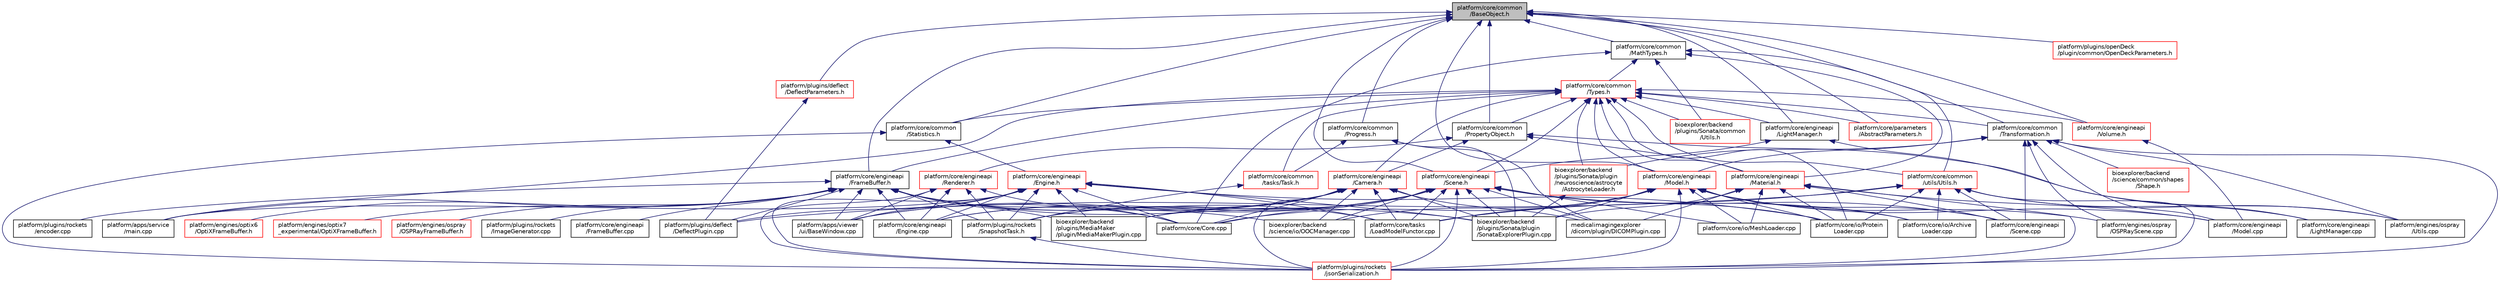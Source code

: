 digraph "platform/core/common/BaseObject.h"
{
 // LATEX_PDF_SIZE
  edge [fontname="Helvetica",fontsize="10",labelfontname="Helvetica",labelfontsize="10"];
  node [fontname="Helvetica",fontsize="10",shape=record];
  Node1 [label="platform/core/common\l/BaseObject.h",height=0.2,width=0.4,color="black", fillcolor="grey75", style="filled", fontcolor="black",tooltip=" "];
  Node1 -> Node2 [dir="back",color="midnightblue",fontsize="10",style="solid",fontname="Helvetica"];
  Node2 [label="platform/core/common\l/MathTypes.h",height=0.2,width=0.4,color="black", fillcolor="white", style="filled",URL="$d5/d55/MathTypes_8h.html",tooltip=" "];
  Node2 -> Node3 [dir="back",color="midnightblue",fontsize="10",style="solid",fontname="Helvetica"];
  Node3 [label="platform/core/common\l/Types.h",height=0.2,width=0.4,color="red", fillcolor="white", style="filled",URL="$de/d53/platform_2core_2common_2Types_8h.html",tooltip=" "];
  Node3 -> Node5 [dir="back",color="midnightblue",fontsize="10",style="solid",fontname="Helvetica"];
  Node5 [label="platform/apps/service\l/main.cpp",height=0.2,width=0.4,color="black", fillcolor="white", style="filled",URL="$d9/d1c/service_2main_8cpp.html",tooltip=" "];
  Node3 -> Node205 [dir="back",color="midnightblue",fontsize="10",style="solid",fontname="Helvetica"];
  Node205 [label="platform/core/common\l/PropertyObject.h",height=0.2,width=0.4,color="black", fillcolor="white", style="filled",URL="$d4/d17/PropertyObject_8h.html",tooltip=" "];
  Node205 -> Node206 [dir="back",color="midnightblue",fontsize="10",style="solid",fontname="Helvetica"];
  Node206 [label="platform/core/engineapi\l/Camera.h",height=0.2,width=0.4,color="red", fillcolor="white", style="filled",URL="$dd/de4/Camera_8h.html",tooltip=" "];
  Node206 -> Node8 [dir="back",color="midnightblue",fontsize="10",style="solid",fontname="Helvetica"];
  Node8 [label="platform/apps/viewer\l/ui/BaseWindow.cpp",height=0.2,width=0.4,color="black", fillcolor="white", style="filled",URL="$de/d43/BaseWindow_8cpp.html",tooltip=" "];
  Node206 -> Node23 [dir="back",color="midnightblue",fontsize="10",style="solid",fontname="Helvetica"];
  Node23 [label="platform/core/Core.cpp",height=0.2,width=0.4,color="black", fillcolor="white", style="filled",URL="$d6/d27/Core_8cpp.html",tooltip=" "];
  Node206 -> Node157 [dir="back",color="midnightblue",fontsize="10",style="solid",fontname="Helvetica"];
  Node157 [label="platform/core/engineapi\l/Engine.cpp",height=0.2,width=0.4,color="black", fillcolor="white", style="filled",URL="$d6/d0c/Engine_8cpp.html",tooltip=" "];
  Node206 -> Node37 [dir="back",color="midnightblue",fontsize="10",style="solid",fontname="Helvetica"];
  Node37 [label="platform/core/tasks\l/LoadModelFunctor.cpp",height=0.2,width=0.4,color="black", fillcolor="white", style="filled",URL="$dd/d96/LoadModelFunctor_8cpp.html",tooltip=" "];
  Node206 -> Node34 [dir="back",color="midnightblue",fontsize="10",style="solid",fontname="Helvetica"];
  Node34 [label="platform/plugins/rockets\l/jsonSerialization.h",height=0.2,width=0.4,color="red", fillcolor="white", style="filled",URL="$d4/d2c/jsonSerialization_8h.html",tooltip=" "];
  Node206 -> Node179 [dir="back",color="midnightblue",fontsize="10",style="solid",fontname="Helvetica"];
  Node179 [label="platform/plugins/rockets\l/SnapshotTask.h",height=0.2,width=0.4,color="black", fillcolor="white", style="filled",URL="$d4/de5/SnapshotTask_8h.html",tooltip=" "];
  Node179 -> Node34 [dir="back",color="midnightblue",fontsize="10",style="solid",fontname="Helvetica"];
  Node206 -> Node16 [dir="back",color="midnightblue",fontsize="10",style="solid",fontname="Helvetica"];
  Node16 [label="medicalimagingexplorer\l/dicom/plugin/DICOMPlugin.cpp",height=0.2,width=0.4,color="black", fillcolor="white", style="filled",URL="$d6/d10/DICOMPlugin_8cpp.html",tooltip=" "];
  Node206 -> Node63 [dir="back",color="midnightblue",fontsize="10",style="solid",fontname="Helvetica"];
  Node63 [label="bioexplorer/backend\l/science/io/OOCManager.cpp",height=0.2,width=0.4,color="black", fillcolor="white", style="filled",URL="$de/d91/OOCManager_8cpp.html",tooltip=" "];
  Node206 -> Node18 [dir="back",color="midnightblue",fontsize="10",style="solid",fontname="Helvetica"];
  Node18 [label="bioexplorer/backend\l/plugins/MediaMaker\l/plugin/MediaMakerPlugin.cpp",height=0.2,width=0.4,color="black", fillcolor="white", style="filled",URL="$dd/d9e/MediaMakerPlugin_8cpp.html",tooltip=" "];
  Node206 -> Node20 [dir="back",color="midnightblue",fontsize="10",style="solid",fontname="Helvetica"];
  Node20 [label="bioexplorer/backend\l/plugins/Sonata/plugin\l/SonataExplorerPlugin.cpp",height=0.2,width=0.4,color="black", fillcolor="white", style="filled",URL="$d4/d2c/SonataExplorerPlugin_8cpp.html",tooltip=" "];
  Node205 -> Node195 [dir="back",color="midnightblue",fontsize="10",style="solid",fontname="Helvetica"];
  Node195 [label="platform/core/engineapi\l/Material.h",height=0.2,width=0.4,color="red", fillcolor="white", style="filled",URL="$df/d12/Material_8h.html",tooltip=" "];
  Node195 -> Node24 [dir="back",color="midnightblue",fontsize="10",style="solid",fontname="Helvetica"];
  Node24 [label="platform/core/engineapi\l/Model.cpp",height=0.2,width=0.4,color="black", fillcolor="white", style="filled",URL="$dd/d2e/Model_8cpp.html",tooltip=" "];
  Node195 -> Node25 [dir="back",color="midnightblue",fontsize="10",style="solid",fontname="Helvetica"];
  Node25 [label="platform/core/engineapi\l/Scene.cpp",height=0.2,width=0.4,color="black", fillcolor="white", style="filled",URL="$de/d15/Scene_8cpp.html",tooltip=" "];
  Node195 -> Node27 [dir="back",color="midnightblue",fontsize="10",style="solid",fontname="Helvetica"];
  Node27 [label="platform/core/io/MeshLoader.cpp",height=0.2,width=0.4,color="black", fillcolor="white", style="filled",URL="$d2/d87/MeshLoader_8cpp.html",tooltip=" "];
  Node195 -> Node28 [dir="back",color="midnightblue",fontsize="10",style="solid",fontname="Helvetica"];
  Node28 [label="platform/core/io/Protein\lLoader.cpp",height=0.2,width=0.4,color="black", fillcolor="white", style="filled",URL="$db/d01/ProteinLoader_8cpp.html",tooltip=" "];
  Node195 -> Node34 [dir="back",color="midnightblue",fontsize="10",style="solid",fontname="Helvetica"];
  Node195 -> Node16 [dir="back",color="midnightblue",fontsize="10",style="solid",fontname="Helvetica"];
  Node195 -> Node20 [dir="back",color="midnightblue",fontsize="10",style="solid",fontname="Helvetica"];
  Node205 -> Node228 [dir="back",color="midnightblue",fontsize="10",style="solid",fontname="Helvetica"];
  Node228 [label="platform/core/engineapi\l/Renderer.h",height=0.2,width=0.4,color="red", fillcolor="white", style="filled",URL="$d8/db2/Renderer_8h.html",tooltip=" "];
  Node228 -> Node8 [dir="back",color="midnightblue",fontsize="10",style="solid",fontname="Helvetica"];
  Node228 -> Node23 [dir="back",color="midnightblue",fontsize="10",style="solid",fontname="Helvetica"];
  Node228 -> Node157 [dir="back",color="midnightblue",fontsize="10",style="solid",fontname="Helvetica"];
  Node228 -> Node34 [dir="back",color="midnightblue",fontsize="10",style="solid",fontname="Helvetica"];
  Node228 -> Node179 [dir="back",color="midnightblue",fontsize="10",style="solid",fontname="Helvetica"];
  Node205 -> Node230 [dir="back",color="midnightblue",fontsize="10",style="solid",fontname="Helvetica"];
  Node230 [label="platform/engines/ospray\l/Utils.cpp",height=0.2,width=0.4,color="black", fillcolor="white", style="filled",URL="$dc/d1b/platform_2engines_2ospray_2Utils_8cpp.html",tooltip=" "];
  Node3 -> Node260 [dir="back",color="midnightblue",fontsize="10",style="solid",fontname="Helvetica"];
  Node260 [label="platform/core/common\l/Statistics.h",height=0.2,width=0.4,color="black", fillcolor="white", style="filled",URL="$d1/dd6/Statistics_8h.html",tooltip=" "];
  Node260 -> Node231 [dir="back",color="midnightblue",fontsize="10",style="solid",fontname="Helvetica"];
  Node231 [label="platform/core/engineapi\l/Engine.h",height=0.2,width=0.4,color="red", fillcolor="white", style="filled",URL="$d1/dd4/Engine_8h.html",tooltip=" "];
  Node231 -> Node5 [dir="back",color="midnightblue",fontsize="10",style="solid",fontname="Helvetica"];
  Node231 -> Node8 [dir="back",color="midnightblue",fontsize="10",style="solid",fontname="Helvetica"];
  Node231 -> Node23 [dir="back",color="midnightblue",fontsize="10",style="solid",fontname="Helvetica"];
  Node231 -> Node157 [dir="back",color="midnightblue",fontsize="10",style="solid",fontname="Helvetica"];
  Node231 -> Node28 [dir="back",color="midnightblue",fontsize="10",style="solid",fontname="Helvetica"];
  Node231 -> Node37 [dir="back",color="midnightblue",fontsize="10",style="solid",fontname="Helvetica"];
  Node231 -> Node12 [dir="back",color="midnightblue",fontsize="10",style="solid",fontname="Helvetica"];
  Node12 [label="platform/plugins/deflect\l/DeflectPlugin.cpp",height=0.2,width=0.4,color="black", fillcolor="white", style="filled",URL="$d8/d57/DeflectPlugin_8cpp.html",tooltip=" "];
  Node231 -> Node34 [dir="back",color="midnightblue",fontsize="10",style="solid",fontname="Helvetica"];
  Node231 -> Node179 [dir="back",color="midnightblue",fontsize="10",style="solid",fontname="Helvetica"];
  Node231 -> Node18 [dir="back",color="midnightblue",fontsize="10",style="solid",fontname="Helvetica"];
  Node231 -> Node20 [dir="back",color="midnightblue",fontsize="10",style="solid",fontname="Helvetica"];
  Node260 -> Node34 [dir="back",color="midnightblue",fontsize="10",style="solid",fontname="Helvetica"];
  Node3 -> Node261 [dir="back",color="midnightblue",fontsize="10",style="solid",fontname="Helvetica"];
  Node261 [label="platform/core/common\l/tasks/Task.h",height=0.2,width=0.4,color="red", fillcolor="white", style="filled",URL="$df/d4f/Task_8h.html",tooltip=" "];
  Node261 -> Node179 [dir="back",color="midnightblue",fontsize="10",style="solid",fontname="Helvetica"];
  Node3 -> Node265 [dir="back",color="midnightblue",fontsize="10",style="solid",fontname="Helvetica"];
  Node265 [label="platform/core/common\l/Transformation.h",height=0.2,width=0.4,color="black", fillcolor="white", style="filled",URL="$df/d1e/Transformation_8h.html",tooltip=" "];
  Node265 -> Node24 [dir="back",color="midnightblue",fontsize="10",style="solid",fontname="Helvetica"];
  Node265 -> Node22 [dir="back",color="midnightblue",fontsize="10",style="solid",fontname="Helvetica"];
  Node22 [label="platform/core/engineapi\l/Model.h",height=0.2,width=0.4,color="red", fillcolor="white", style="filled",URL="$d3/d5a/Model_8h.html",tooltip=" "];
  Node22 -> Node23 [dir="back",color="midnightblue",fontsize="10",style="solid",fontname="Helvetica"];
  Node22 -> Node24 [dir="back",color="midnightblue",fontsize="10",style="solid",fontname="Helvetica"];
  Node22 -> Node25 [dir="back",color="midnightblue",fontsize="10",style="solid",fontname="Helvetica"];
  Node22 -> Node26 [dir="back",color="midnightblue",fontsize="10",style="solid",fontname="Helvetica"];
  Node26 [label="platform/core/io/Archive\lLoader.cpp",height=0.2,width=0.4,color="black", fillcolor="white", style="filled",URL="$d6/da5/ArchiveLoader_8cpp.html",tooltip=" "];
  Node22 -> Node27 [dir="back",color="midnightblue",fontsize="10",style="solid",fontname="Helvetica"];
  Node22 -> Node28 [dir="back",color="midnightblue",fontsize="10",style="solid",fontname="Helvetica"];
  Node22 -> Node37 [dir="back",color="midnightblue",fontsize="10",style="solid",fontname="Helvetica"];
  Node22 -> Node51 [dir="back",color="midnightblue",fontsize="10",style="solid",fontname="Helvetica"];
  Node51 [label="platform/engines/ospray\l/OSPRayScene.cpp",height=0.2,width=0.4,color="black", fillcolor="white", style="filled",URL="$d5/dde/OSPRayScene_8cpp.html",tooltip=" "];
  Node22 -> Node34 [dir="back",color="midnightblue",fontsize="10",style="solid",fontname="Helvetica"];
  Node22 -> Node63 [dir="back",color="midnightblue",fontsize="10",style="solid",fontname="Helvetica"];
  Node22 -> Node20 [dir="back",color="midnightblue",fontsize="10",style="solid",fontname="Helvetica"];
  Node265 -> Node25 [dir="back",color="midnightblue",fontsize="10",style="solid",fontname="Helvetica"];
  Node265 -> Node51 [dir="back",color="midnightblue",fontsize="10",style="solid",fontname="Helvetica"];
  Node265 -> Node230 [dir="back",color="midnightblue",fontsize="10",style="solid",fontname="Helvetica"];
  Node265 -> Node34 [dir="back",color="midnightblue",fontsize="10",style="solid",fontname="Helvetica"];
  Node265 -> Node266 [dir="back",color="midnightblue",fontsize="10",style="solid",fontname="Helvetica"];
  Node266 [label="bioexplorer/backend\l/science/common/shapes\l/Shape.h",height=0.2,width=0.4,color="red", fillcolor="white", style="filled",URL="$de/d8f/Shape_8h.html",tooltip=" "];
  Node265 -> Node192 [dir="back",color="midnightblue",fontsize="10",style="solid",fontname="Helvetica"];
  Node192 [label="bioexplorer/backend\l/plugins/Sonata/plugin\l/neuroscience/astrocyte\l/AstrocyteLoader.h",height=0.2,width=0.4,color="red", fillcolor="white", style="filled",URL="$db/d19/AstrocyteLoader_8h.html",tooltip=" "];
  Node192 -> Node20 [dir="back",color="midnightblue",fontsize="10",style="solid",fontname="Helvetica"];
  Node3 -> Node296 [dir="back",color="midnightblue",fontsize="10",style="solid",fontname="Helvetica"];
  Node296 [label="platform/core/common\l/utils/Utils.h",height=0.2,width=0.4,color="red", fillcolor="white", style="filled",URL="$dc/daa/platform_2core_2common_2utils_2Utils_8h.html",tooltip=" "];
  Node296 -> Node169 [dir="back",color="midnightblue",fontsize="10",style="solid",fontname="Helvetica"];
  Node169 [label="platform/core/engineapi\l/LightManager.cpp",height=0.2,width=0.4,color="black", fillcolor="white", style="filled",URL="$d3/d1d/LightManager_8cpp.html",tooltip=" "];
  Node296 -> Node25 [dir="back",color="midnightblue",fontsize="10",style="solid",fontname="Helvetica"];
  Node296 -> Node26 [dir="back",color="midnightblue",fontsize="10",style="solid",fontname="Helvetica"];
  Node296 -> Node28 [dir="back",color="midnightblue",fontsize="10",style="solid",fontname="Helvetica"];
  Node296 -> Node37 [dir="back",color="midnightblue",fontsize="10",style="solid",fontname="Helvetica"];
  Node296 -> Node230 [dir="back",color="midnightblue",fontsize="10",style="solid",fontname="Helvetica"];
  Node296 -> Node12 [dir="back",color="midnightblue",fontsize="10",style="solid",fontname="Helvetica"];
  Node296 -> Node34 [dir="back",color="midnightblue",fontsize="10",style="solid",fontname="Helvetica"];
  Node3 -> Node206 [dir="back",color="midnightblue",fontsize="10",style="solid",fontname="Helvetica"];
  Node3 -> Node287 [dir="back",color="midnightblue",fontsize="10",style="solid",fontname="Helvetica"];
  Node287 [label="platform/core/engineapi\l/FrameBuffer.h",height=0.2,width=0.4,color="black", fillcolor="white", style="filled",URL="$da/d8a/FrameBuffer_8h.html",tooltip=" "];
  Node287 -> Node5 [dir="back",color="midnightblue",fontsize="10",style="solid",fontname="Helvetica"];
  Node287 -> Node8 [dir="back",color="midnightblue",fontsize="10",style="solid",fontname="Helvetica"];
  Node287 -> Node23 [dir="back",color="midnightblue",fontsize="10",style="solid",fontname="Helvetica"];
  Node287 -> Node157 [dir="back",color="midnightblue",fontsize="10",style="solid",fontname="Helvetica"];
  Node287 -> Node288 [dir="back",color="midnightblue",fontsize="10",style="solid",fontname="Helvetica"];
  Node288 [label="platform/core/engineapi\l/FrameBuffer.cpp",height=0.2,width=0.4,color="black", fillcolor="white", style="filled",URL="$dd/db9/FrameBuffer_8cpp.html",tooltip=" "];
  Node287 -> Node37 [dir="back",color="midnightblue",fontsize="10",style="solid",fontname="Helvetica"];
  Node287 -> Node289 [dir="back",color="midnightblue",fontsize="10",style="solid",fontname="Helvetica"];
  Node289 [label="platform/engines/optix6\l/OptiXFrameBuffer.h",height=0.2,width=0.4,color="red", fillcolor="white", style="filled",URL="$d0/d9a/optix6_2OptiXFrameBuffer_8h.html",tooltip=" "];
  Node287 -> Node291 [dir="back",color="midnightblue",fontsize="10",style="solid",fontname="Helvetica"];
  Node291 [label="platform/engines/optix7\l_experimental/OptiXFrameBuffer.h",height=0.2,width=0.4,color="red", fillcolor="white", style="filled",URL="$d4/de5/optix7__experimental_2OptiXFrameBuffer_8h.html",tooltip=" "];
  Node287 -> Node292 [dir="back",color="midnightblue",fontsize="10",style="solid",fontname="Helvetica"];
  Node292 [label="platform/engines/ospray\l/OSPRayFrameBuffer.h",height=0.2,width=0.4,color="red", fillcolor="white", style="filled",URL="$d7/d01/OSPRayFrameBuffer_8h.html",tooltip=" "];
  Node287 -> Node12 [dir="back",color="midnightblue",fontsize="10",style="solid",fontname="Helvetica"];
  Node287 -> Node294 [dir="back",color="midnightblue",fontsize="10",style="solid",fontname="Helvetica"];
  Node294 [label="platform/plugins/rockets\l/encoder.cpp",height=0.2,width=0.4,color="black", fillcolor="white", style="filled",URL="$db/dbc/encoder_8cpp.html",tooltip=" "];
  Node287 -> Node295 [dir="back",color="midnightblue",fontsize="10",style="solid",fontname="Helvetica"];
  Node295 [label="platform/plugins/rockets\l/ImageGenerator.cpp",height=0.2,width=0.4,color="black", fillcolor="white", style="filled",URL="$dd/db2/ImageGenerator_8cpp.html",tooltip=" "];
  Node287 -> Node179 [dir="back",color="midnightblue",fontsize="10",style="solid",fontname="Helvetica"];
  Node287 -> Node63 [dir="back",color="midnightblue",fontsize="10",style="solid",fontname="Helvetica"];
  Node287 -> Node18 [dir="back",color="midnightblue",fontsize="10",style="solid",fontname="Helvetica"];
  Node287 -> Node20 [dir="back",color="midnightblue",fontsize="10",style="solid",fontname="Helvetica"];
  Node3 -> Node299 [dir="back",color="midnightblue",fontsize="10",style="solid",fontname="Helvetica"];
  Node299 [label="platform/core/engineapi\l/LightManager.h",height=0.2,width=0.4,color="black", fillcolor="white", style="filled",URL="$dd/d9a/LightManager_8h.html",tooltip=" "];
  Node299 -> Node169 [dir="back",color="midnightblue",fontsize="10",style="solid",fontname="Helvetica"];
  Node299 -> Node173 [dir="back",color="midnightblue",fontsize="10",style="solid",fontname="Helvetica"];
  Node173 [label="platform/core/engineapi\l/Scene.h",height=0.2,width=0.4,color="red", fillcolor="white", style="filled",URL="$d5/d2d/Scene_8h.html",tooltip=" "];
  Node173 -> Node8 [dir="back",color="midnightblue",fontsize="10",style="solid",fontname="Helvetica"];
  Node173 -> Node23 [dir="back",color="midnightblue",fontsize="10",style="solid",fontname="Helvetica"];
  Node173 -> Node157 [dir="back",color="midnightblue",fontsize="10",style="solid",fontname="Helvetica"];
  Node173 -> Node25 [dir="back",color="midnightblue",fontsize="10",style="solid",fontname="Helvetica"];
  Node173 -> Node26 [dir="back",color="midnightblue",fontsize="10",style="solid",fontname="Helvetica"];
  Node173 -> Node27 [dir="back",color="midnightblue",fontsize="10",style="solid",fontname="Helvetica"];
  Node173 -> Node28 [dir="back",color="midnightblue",fontsize="10",style="solid",fontname="Helvetica"];
  Node173 -> Node37 [dir="back",color="midnightblue",fontsize="10",style="solid",fontname="Helvetica"];
  Node173 -> Node34 [dir="back",color="midnightblue",fontsize="10",style="solid",fontname="Helvetica"];
  Node173 -> Node179 [dir="back",color="midnightblue",fontsize="10",style="solid",fontname="Helvetica"];
  Node173 -> Node16 [dir="back",color="midnightblue",fontsize="10",style="solid",fontname="Helvetica"];
  Node173 -> Node63 [dir="back",color="midnightblue",fontsize="10",style="solid",fontname="Helvetica"];
  Node173 -> Node18 [dir="back",color="midnightblue",fontsize="10",style="solid",fontname="Helvetica"];
  Node173 -> Node20 [dir="back",color="midnightblue",fontsize="10",style="solid",fontname="Helvetica"];
  Node3 -> Node195 [dir="back",color="midnightblue",fontsize="10",style="solid",fontname="Helvetica"];
  Node3 -> Node22 [dir="back",color="midnightblue",fontsize="10",style="solid",fontname="Helvetica"];
  Node3 -> Node173 [dir="back",color="midnightblue",fontsize="10",style="solid",fontname="Helvetica"];
  Node3 -> Node300 [dir="back",color="midnightblue",fontsize="10",style="solid",fontname="Helvetica"];
  Node300 [label="platform/core/engineapi\l/Volume.h",height=0.2,width=0.4,color="red", fillcolor="white", style="filled",URL="$d1/dbd/Volume_8h.html",tooltip=" "];
  Node300 -> Node24 [dir="back",color="midnightblue",fontsize="10",style="solid",fontname="Helvetica"];
  Node3 -> Node28 [dir="back",color="midnightblue",fontsize="10",style="solid",fontname="Helvetica"];
  Node3 -> Node310 [dir="back",color="midnightblue",fontsize="10",style="solid",fontname="Helvetica"];
  Node310 [label="platform/core/parameters\l/AbstractParameters.h",height=0.2,width=0.4,color="red", fillcolor="white", style="filled",URL="$d6/d75/AbstractParameters_8h.html",tooltip=" "];
  Node3 -> Node341 [dir="back",color="midnightblue",fontsize="10",style="solid",fontname="Helvetica"];
  Node341 [label="bioexplorer/backend\l/plugins/Sonata/common\l/Utils.h",height=0.2,width=0.4,color="red", fillcolor="white", style="filled",URL="$d0/dc9/bioexplorer_2backend_2plugins_2Sonata_2common_2Utils_8h.html",tooltip=" "];
  Node3 -> Node192 [dir="back",color="midnightblue",fontsize="10",style="solid",fontname="Helvetica"];
  Node2 -> Node296 [dir="back",color="midnightblue",fontsize="10",style="solid",fontname="Helvetica"];
  Node2 -> Node23 [dir="back",color="midnightblue",fontsize="10",style="solid",fontname="Helvetica"];
  Node2 -> Node195 [dir="back",color="midnightblue",fontsize="10",style="solid",fontname="Helvetica"];
  Node2 -> Node341 [dir="back",color="midnightblue",fontsize="10",style="solid",fontname="Helvetica"];
  Node1 -> Node347 [dir="back",color="midnightblue",fontsize="10",style="solid",fontname="Helvetica"];
  Node347 [label="platform/core/common\l/Progress.h",height=0.2,width=0.4,color="black", fillcolor="white", style="filled",URL="$de/df3/Progress_8h.html",tooltip=" "];
  Node347 -> Node261 [dir="back",color="midnightblue",fontsize="10",style="solid",fontname="Helvetica"];
  Node347 -> Node16 [dir="back",color="midnightblue",fontsize="10",style="solid",fontname="Helvetica"];
  Node347 -> Node20 [dir="back",color="midnightblue",fontsize="10",style="solid",fontname="Helvetica"];
  Node1 -> Node205 [dir="back",color="midnightblue",fontsize="10",style="solid",fontname="Helvetica"];
  Node1 -> Node260 [dir="back",color="midnightblue",fontsize="10",style="solid",fontname="Helvetica"];
  Node1 -> Node265 [dir="back",color="midnightblue",fontsize="10",style="solid",fontname="Helvetica"];
  Node1 -> Node287 [dir="back",color="midnightblue",fontsize="10",style="solid",fontname="Helvetica"];
  Node1 -> Node299 [dir="back",color="midnightblue",fontsize="10",style="solid",fontname="Helvetica"];
  Node1 -> Node22 [dir="back",color="midnightblue",fontsize="10",style="solid",fontname="Helvetica"];
  Node1 -> Node173 [dir="back",color="midnightblue",fontsize="10",style="solid",fontname="Helvetica"];
  Node1 -> Node300 [dir="back",color="midnightblue",fontsize="10",style="solid",fontname="Helvetica"];
  Node1 -> Node310 [dir="back",color="midnightblue",fontsize="10",style="solid",fontname="Helvetica"];
  Node1 -> Node236 [dir="back",color="midnightblue",fontsize="10",style="solid",fontname="Helvetica"];
  Node236 [label="platform/plugins/deflect\l/DeflectParameters.h",height=0.2,width=0.4,color="red", fillcolor="white", style="filled",URL="$d0/d05/DeflectParameters_8h.html",tooltip=" "];
  Node236 -> Node12 [dir="back",color="midnightblue",fontsize="10",style="solid",fontname="Helvetica"];
  Node1 -> Node243 [dir="back",color="midnightblue",fontsize="10",style="solid",fontname="Helvetica"];
  Node243 [label="platform/plugins/openDeck\l/plugin/common/OpenDeckParameters.h",height=0.2,width=0.4,color="red", fillcolor="white", style="filled",URL="$da/da5/OpenDeckParameters_8h.html",tooltip=" "];
}
